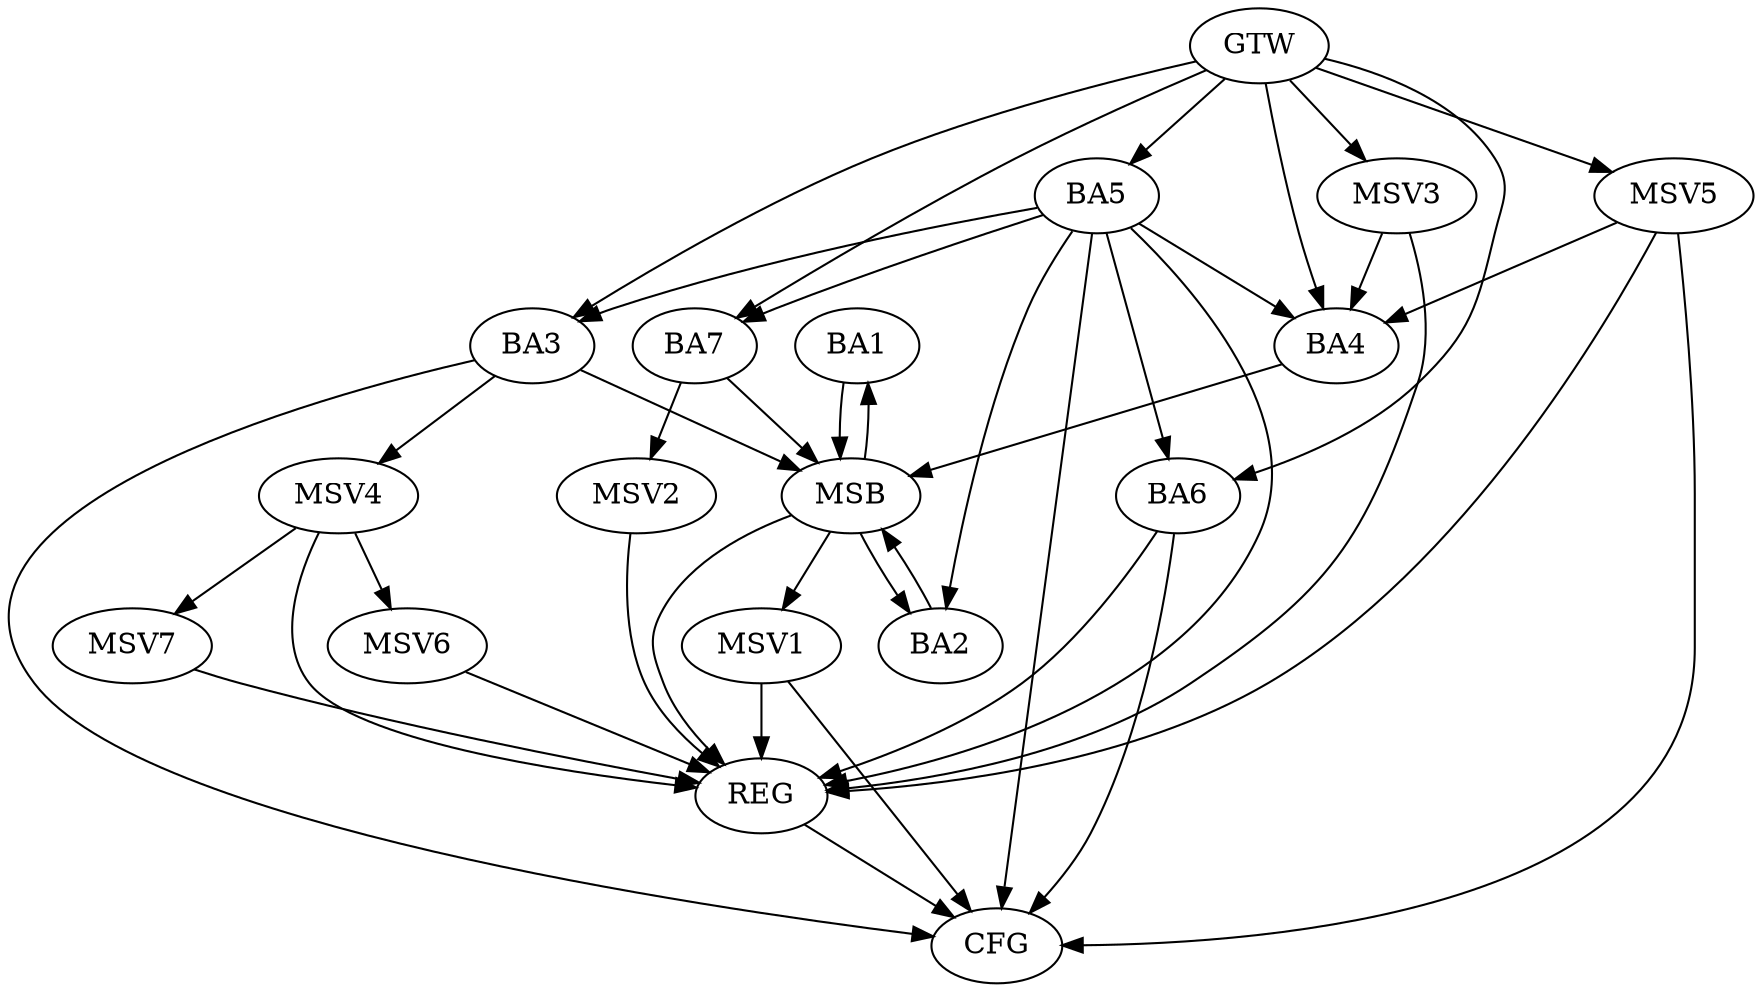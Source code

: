 strict digraph G {
  BA1 [ label="BA1" ];
  BA2 [ label="BA2" ];
  BA3 [ label="BA3" ];
  BA4 [ label="BA4" ];
  BA5 [ label="BA5" ];
  BA6 [ label="BA6" ];
  BA7 [ label="BA7" ];
  GTW [ label="GTW" ];
  REG [ label="REG" ];
  MSB [ label="MSB" ];
  CFG [ label="CFG" ];
  MSV1 [ label="MSV1" ];
  MSV2 [ label="MSV2" ];
  MSV3 [ label="MSV3" ];
  MSV4 [ label="MSV4" ];
  MSV5 [ label="MSV5" ];
  MSV6 [ label="MSV6" ];
  MSV7 [ label="MSV7" ];
  BA5 -> BA2;
  GTW -> BA3;
  GTW -> BA4;
  GTW -> BA5;
  GTW -> BA6;
  GTW -> BA7;
  BA5 -> REG;
  BA6 -> REG;
  BA1 -> MSB;
  MSB -> BA2;
  MSB -> REG;
  BA2 -> MSB;
  MSB -> BA1;
  BA3 -> MSB;
  BA4 -> MSB;
  BA7 -> MSB;
  BA6 -> CFG;
  BA5 -> CFG;
  BA3 -> CFG;
  REG -> CFG;
  BA5 -> BA3;
  BA5 -> BA4;
  BA5 -> BA7;
  BA5 -> BA6;
  MSB -> MSV1;
  MSV1 -> REG;
  MSV1 -> CFG;
  BA7 -> MSV2;
  MSV2 -> REG;
  MSV3 -> BA4;
  GTW -> MSV3;
  MSV3 -> REG;
  BA3 -> MSV4;
  MSV4 -> REG;
  MSV5 -> BA4;
  GTW -> MSV5;
  MSV5 -> REG;
  MSV5 -> CFG;
  MSV4 -> MSV6;
  MSV6 -> REG;
  MSV4 -> MSV7;
  MSV7 -> REG;
}
